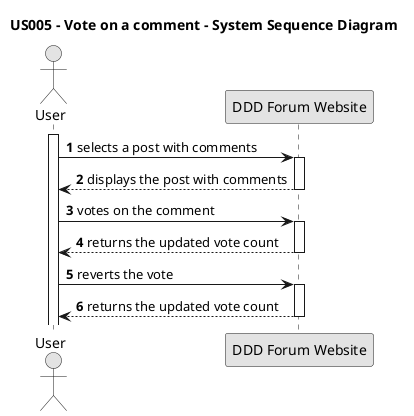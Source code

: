 @startuml US0052
skinparam monochrome true
skinparam packageStyle rectangle
skinparam shadowing false

title US005 - Vote on a comment - System Sequence Diagram

autonumber

actor "User" as Employee
participant "DDD Forum Website" as System

activate Employee

    Employee -> System : selects a post with comments
    activate System

        System --> Employee : displays the post with comments
    deactivate System

    Employee -> System : votes on the comment
    activate System
    
    System --> Employee : returns the updated vote count
   deactivate System


    Employee -> System : reverts the vote
    activate System

    System --> Employee : returns the updated vote count
   
    deactivate System
@enduml